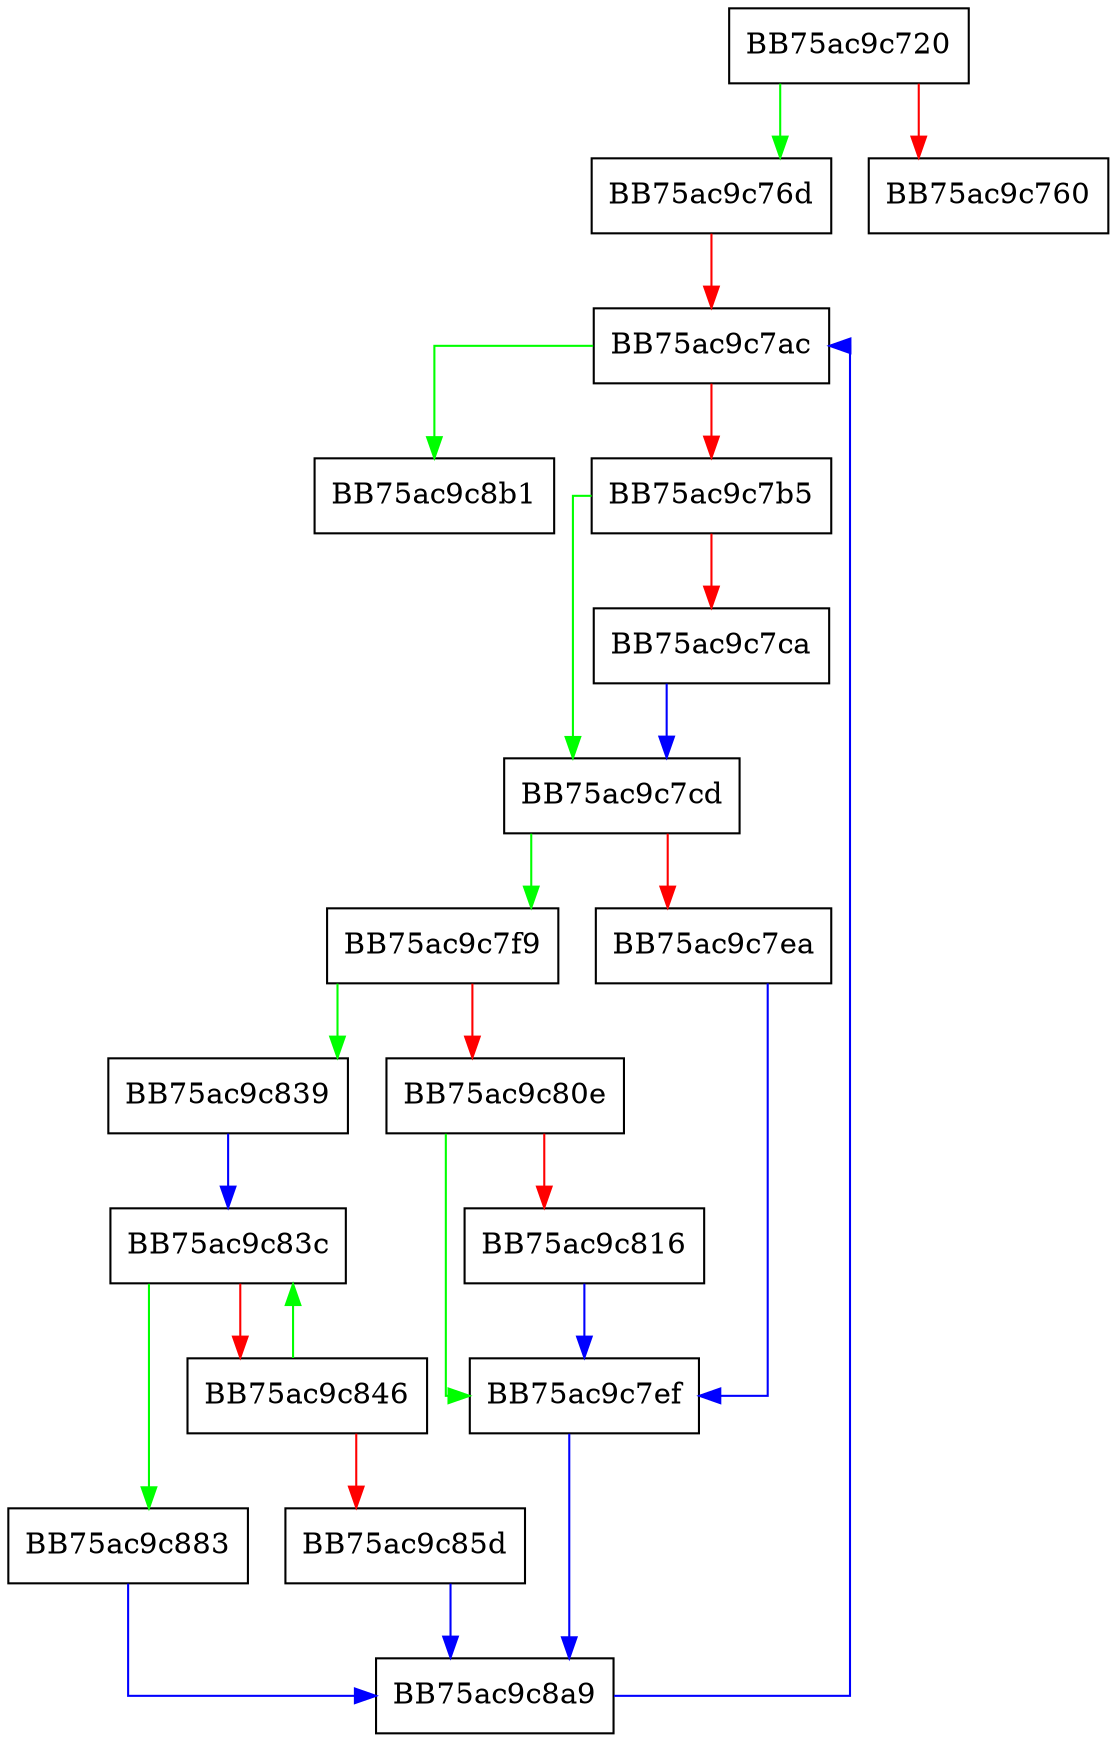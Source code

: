 digraph _Forced_rehash {
  node [shape="box"];
  graph [splines=ortho];
  BB75ac9c720 -> BB75ac9c76d [color="green"];
  BB75ac9c720 -> BB75ac9c760 [color="red"];
  BB75ac9c76d -> BB75ac9c7ac [color="red"];
  BB75ac9c7ac -> BB75ac9c8b1 [color="green"];
  BB75ac9c7ac -> BB75ac9c7b5 [color="red"];
  BB75ac9c7b5 -> BB75ac9c7cd [color="green"];
  BB75ac9c7b5 -> BB75ac9c7ca [color="red"];
  BB75ac9c7ca -> BB75ac9c7cd [color="blue"];
  BB75ac9c7cd -> BB75ac9c7f9 [color="green"];
  BB75ac9c7cd -> BB75ac9c7ea [color="red"];
  BB75ac9c7ea -> BB75ac9c7ef [color="blue"];
  BB75ac9c7ef -> BB75ac9c8a9 [color="blue"];
  BB75ac9c7f9 -> BB75ac9c839 [color="green"];
  BB75ac9c7f9 -> BB75ac9c80e [color="red"];
  BB75ac9c80e -> BB75ac9c7ef [color="green"];
  BB75ac9c80e -> BB75ac9c816 [color="red"];
  BB75ac9c816 -> BB75ac9c7ef [color="blue"];
  BB75ac9c839 -> BB75ac9c83c [color="blue"];
  BB75ac9c83c -> BB75ac9c883 [color="green"];
  BB75ac9c83c -> BB75ac9c846 [color="red"];
  BB75ac9c846 -> BB75ac9c83c [color="green"];
  BB75ac9c846 -> BB75ac9c85d [color="red"];
  BB75ac9c85d -> BB75ac9c8a9 [color="blue"];
  BB75ac9c883 -> BB75ac9c8a9 [color="blue"];
  BB75ac9c8a9 -> BB75ac9c7ac [color="blue"];
}